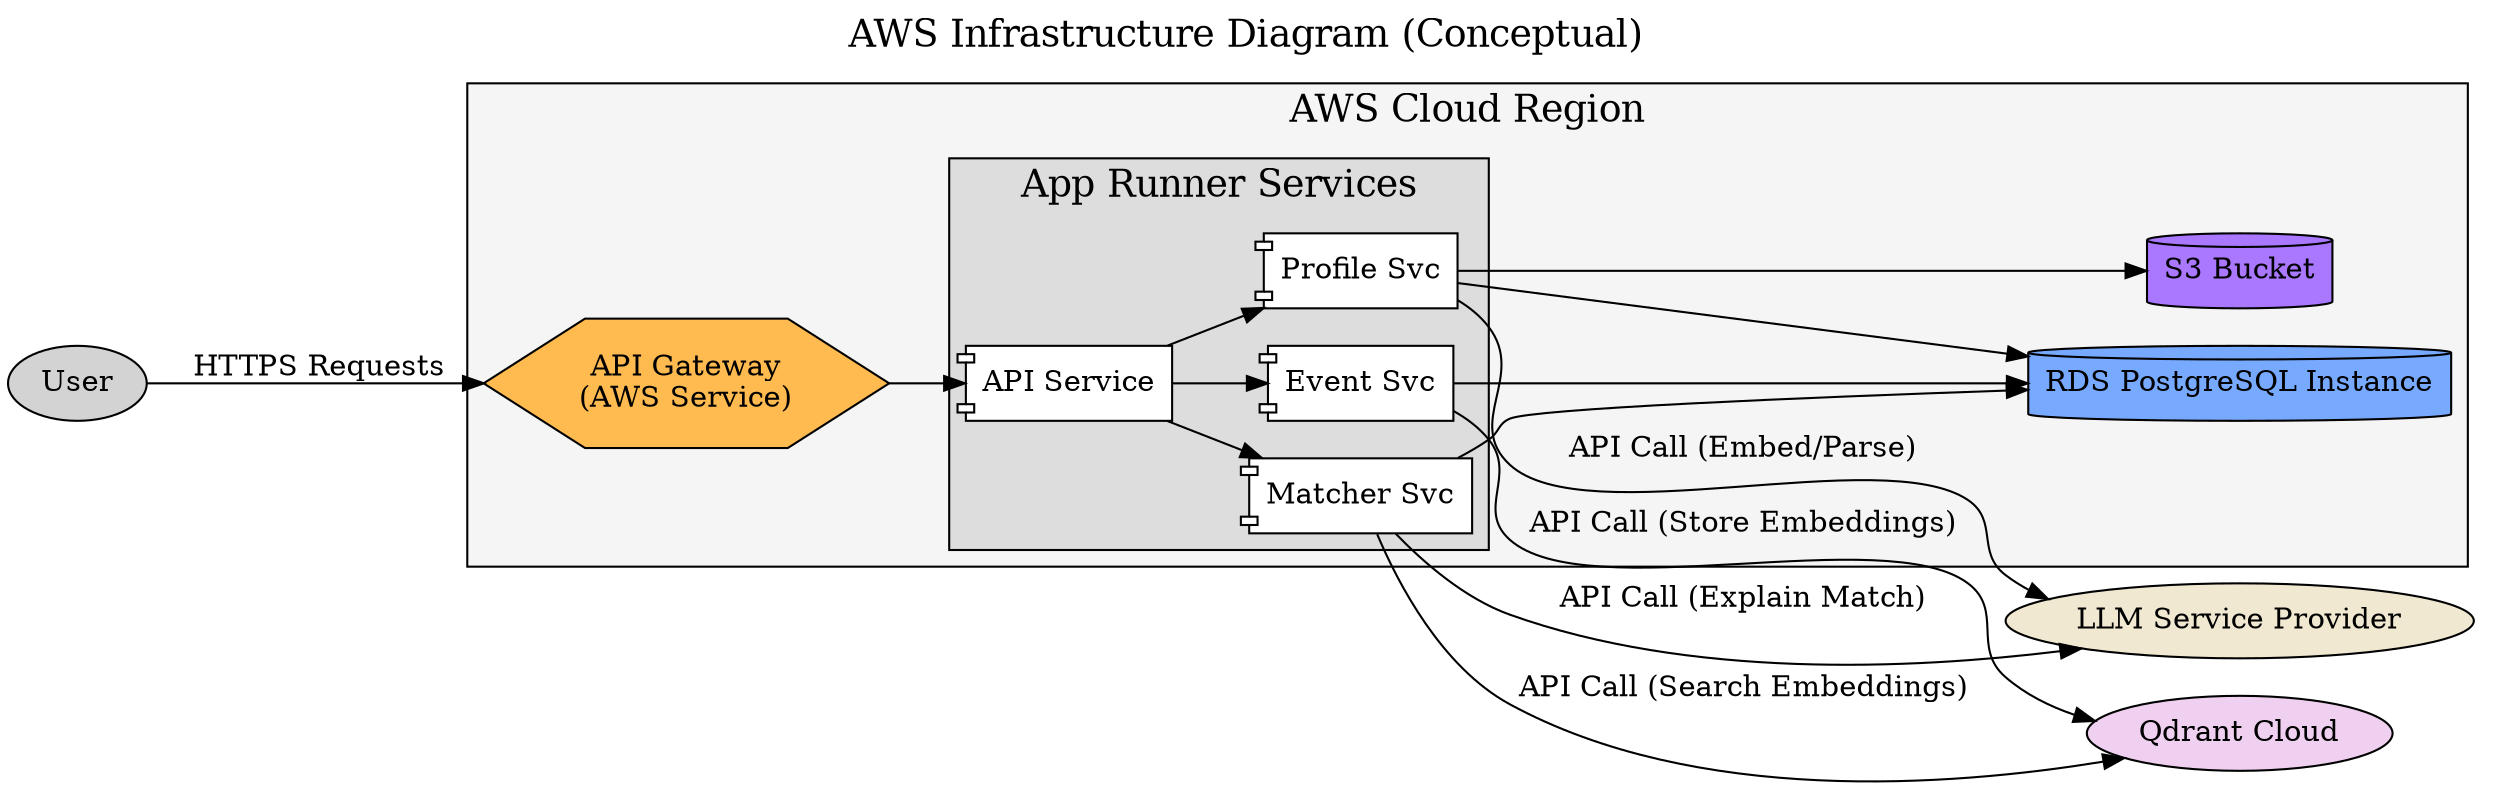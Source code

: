 digraph AWSInfrastructure {
    rankdir=LR;
    node [shape=box, style=filled];
    graph [label="AWS Infrastructure Diagram (Conceptual)", labelloc=t, fontsize=18];

    User [label="User", shape=ellipse];

    subgraph cluster_AWSCloud {
        label = "AWS Cloud Region";
        style = filled;
        fillcolor = "#f5f5f5";
        node [style=filled];

        APIGatewayAWS [label="API Gateway\n(AWS Service)", shape=hexagon, fillcolor="#ffbb50"];

        subgraph cluster_AppRunnerServices {
            label = "App Runner Services";
            fillcolor = "#dddddd";
            node [shape=component, fillcolor="#ffffff"];
            AppRunnerAPI [label="API Service"];
            AppRunnerProfile [label="Profile Svc"];
            AppRunnerEvent [label="Event Svc"];
            AppRunnerMatcher [label="Matcher Svc"];
        }

        RDSInstance [label="RDS PostgreSQL Instance", shape=cylinder, fillcolor="#77aaff", tooltip="Contains User, Profile, Event, Participation tables"];
        S3DataBucket [label="S3 Bucket", shape=cylinder, fillcolor="#aa77ff", tooltip="Stores raw audio files"]; // Cylinder often used for storage

        // Internal AWS Connections
        APIGatewayAWS -> AppRunnerAPI;
        AppRunnerAPI -> AppRunnerProfile;
        AppRunnerAPI -> AppRunnerEvent;
        AppRunnerAPI -> AppRunnerMatcher;

        AppRunnerProfile -> RDSInstance;
        AppRunnerProfile -> S3DataBucket;
        AppRunnerEvent -> RDSInstance;
        AppRunnerMatcher -> RDSInstance;
    }

    // External Services (Connected to AWS)
    QdrantCloudService [label="Qdrant Cloud", shape=ellipse, fillcolor="#f0d0f0"];
    LLMProvider [label="LLM Service Provider", shape=ellipse, fillcolor="#f0e8d0"];

    // Connections
    User -> APIGatewayAWS [label=" HTTPS Requests"];

    AppRunnerProfile -> LLMProvider [label=" API Call (Embed/Parse)"];
    AppRunnerMatcher -> LLMProvider [label=" API Call (Explain Match)"];
    AppRunnerEvent -> QdrantCloudService [label=" API Call (Store Embeddings)"];
    AppRunnerMatcher -> QdrantCloudService [label=" API Call (Search Embeddings)"];
} 